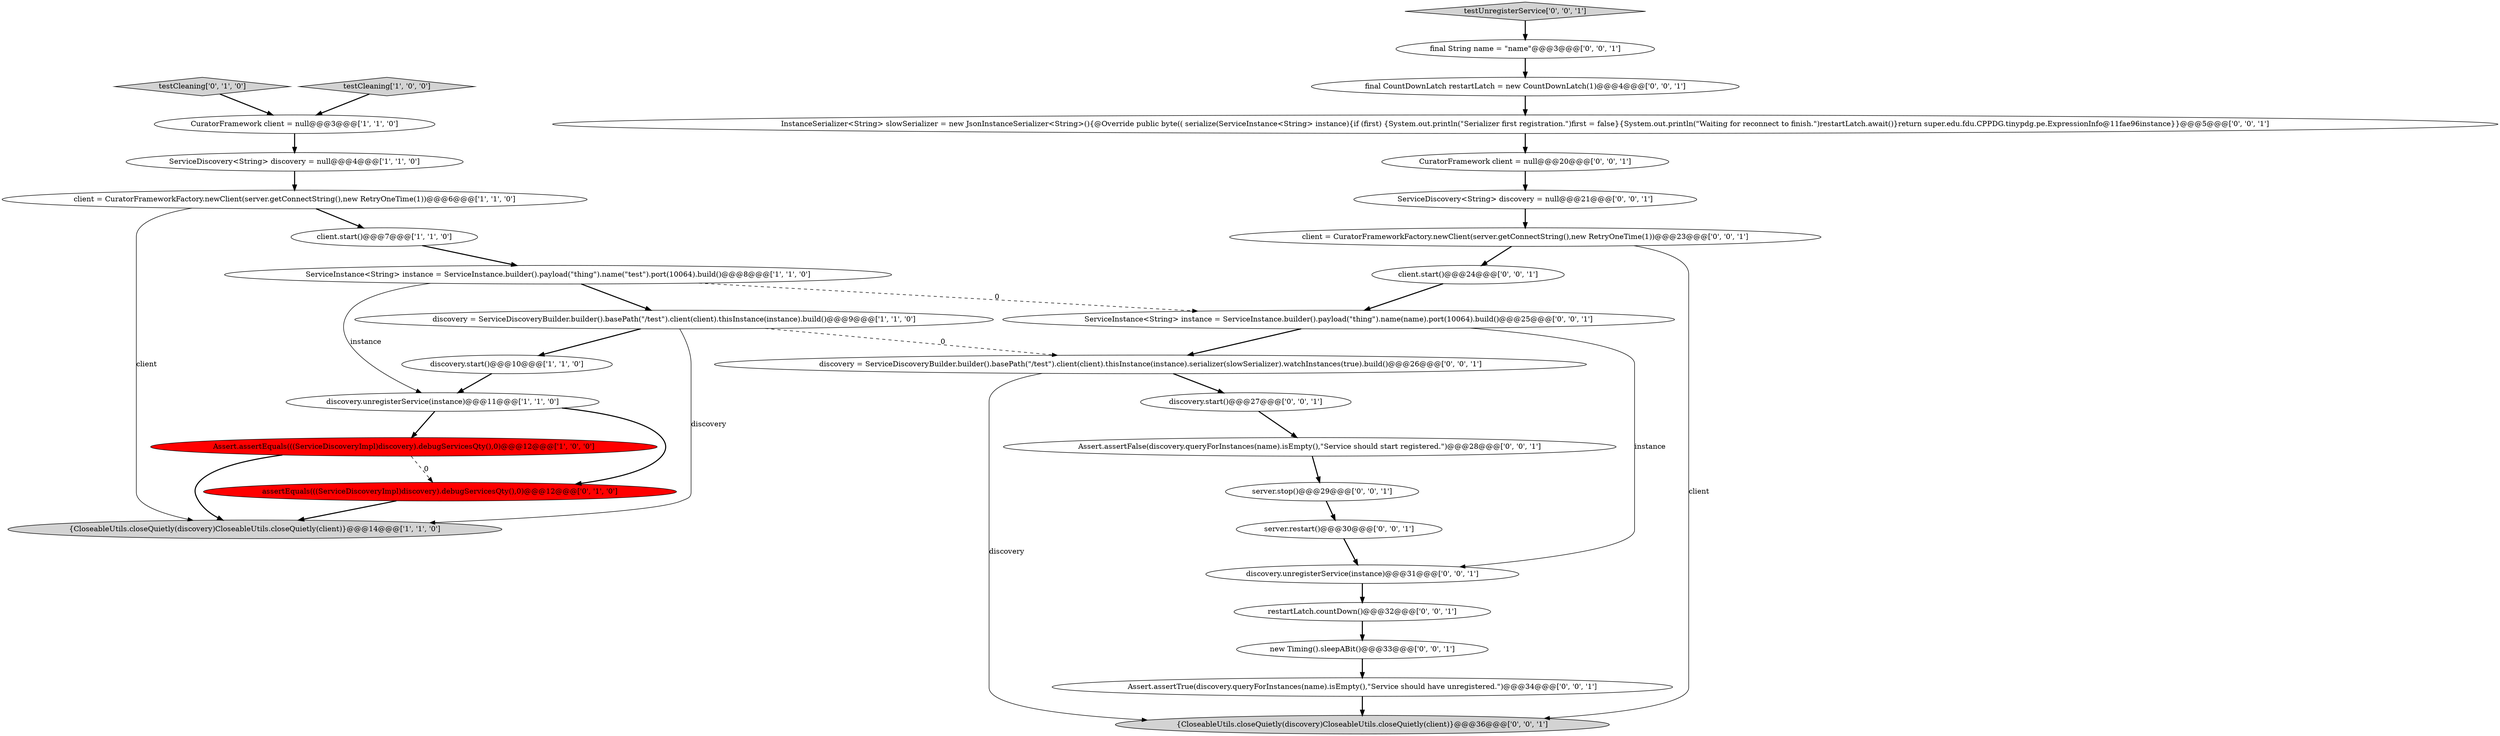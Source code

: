 digraph {
11 [style = filled, label = "assertEquals(((ServiceDiscoveryImpl)discovery).debugServicesQty(),0)@@@12@@@['0', '1', '0']", fillcolor = red, shape = ellipse image = "AAA1AAABBB2BBB"];
6 [style = filled, label = "ServiceDiscovery<String> discovery = null@@@4@@@['1', '1', '0']", fillcolor = white, shape = ellipse image = "AAA0AAABBB1BBB"];
19 [style = filled, label = "server.restart()@@@30@@@['0', '0', '1']", fillcolor = white, shape = ellipse image = "AAA0AAABBB3BBB"];
18 [style = filled, label = "restartLatch.countDown()@@@32@@@['0', '0', '1']", fillcolor = white, shape = ellipse image = "AAA0AAABBB3BBB"];
2 [style = filled, label = "discovery = ServiceDiscoveryBuilder.builder().basePath(\"/test\").client(client).thisInstance(instance).build()@@@9@@@['1', '1', '0']", fillcolor = white, shape = ellipse image = "AAA0AAABBB1BBB"];
0 [style = filled, label = "discovery.start()@@@10@@@['1', '1', '0']", fillcolor = white, shape = ellipse image = "AAA0AAABBB1BBB"];
27 [style = filled, label = "new Timing().sleepABit()@@@33@@@['0', '0', '1']", fillcolor = white, shape = ellipse image = "AAA0AAABBB3BBB"];
8 [style = filled, label = "Assert.assertEquals(((ServiceDiscoveryImpl)discovery).debugServicesQty(),0)@@@12@@@['1', '0', '0']", fillcolor = red, shape = ellipse image = "AAA1AAABBB1BBB"];
22 [style = filled, label = "discovery.unregisterService(instance)@@@31@@@['0', '0', '1']", fillcolor = white, shape = ellipse image = "AAA0AAABBB3BBB"];
10 [style = filled, label = "testCleaning['1', '0', '0']", fillcolor = lightgray, shape = diamond image = "AAA0AAABBB1BBB"];
17 [style = filled, label = "testUnregisterService['0', '0', '1']", fillcolor = lightgray, shape = diamond image = "AAA0AAABBB3BBB"];
13 [style = filled, label = "final CountDownLatch restartLatch = new CountDownLatch(1)@@@4@@@['0', '0', '1']", fillcolor = white, shape = ellipse image = "AAA0AAABBB3BBB"];
23 [style = filled, label = "ServiceDiscovery<String> discovery = null@@@21@@@['0', '0', '1']", fillcolor = white, shape = ellipse image = "AAA0AAABBB3BBB"];
16 [style = filled, label = "CuratorFramework client = null@@@20@@@['0', '0', '1']", fillcolor = white, shape = ellipse image = "AAA0AAABBB3BBB"];
24 [style = filled, label = "client = CuratorFrameworkFactory.newClient(server.getConnectString(),new RetryOneTime(1))@@@23@@@['0', '0', '1']", fillcolor = white, shape = ellipse image = "AAA0AAABBB3BBB"];
12 [style = filled, label = "testCleaning['0', '1', '0']", fillcolor = lightgray, shape = diamond image = "AAA0AAABBB2BBB"];
14 [style = filled, label = "discovery = ServiceDiscoveryBuilder.builder().basePath(\"/test\").client(client).thisInstance(instance).serializer(slowSerializer).watchInstances(true).build()@@@26@@@['0', '0', '1']", fillcolor = white, shape = ellipse image = "AAA0AAABBB3BBB"];
3 [style = filled, label = "ServiceInstance<String> instance = ServiceInstance.builder().payload(\"thing\").name(\"test\").port(10064).build()@@@8@@@['1', '1', '0']", fillcolor = white, shape = ellipse image = "AAA0AAABBB1BBB"];
21 [style = filled, label = "final String name = \"name\"@@@3@@@['0', '0', '1']", fillcolor = white, shape = ellipse image = "AAA0AAABBB3BBB"];
20 [style = filled, label = "ServiceInstance<String> instance = ServiceInstance.builder().payload(\"thing\").name(name).port(10064).build()@@@25@@@['0', '0', '1']", fillcolor = white, shape = ellipse image = "AAA0AAABBB3BBB"];
28 [style = filled, label = "Assert.assertFalse(discovery.queryForInstances(name).isEmpty(),\"Service should start registered.\")@@@28@@@['0', '0', '1']", fillcolor = white, shape = ellipse image = "AAA0AAABBB3BBB"];
26 [style = filled, label = "InstanceSerializer<String> slowSerializer = new JsonInstanceSerializer<String>(){@Override public byte(( serialize(ServiceInstance<String> instance){if (first) {System.out.println(\"Serializer first registration.\")first = false}{System.out.println(\"Waiting for reconnect to finish.\")restartLatch.await()}return super.edu.fdu.CPPDG.tinypdg.pe.ExpressionInfo@11fae96instance}}@@@5@@@['0', '0', '1']", fillcolor = white, shape = ellipse image = "AAA0AAABBB3BBB"];
15 [style = filled, label = "{CloseableUtils.closeQuietly(discovery)CloseableUtils.closeQuietly(client)}@@@36@@@['0', '0', '1']", fillcolor = lightgray, shape = ellipse image = "AAA0AAABBB3BBB"];
9 [style = filled, label = "client = CuratorFrameworkFactory.newClient(server.getConnectString(),new RetryOneTime(1))@@@6@@@['1', '1', '0']", fillcolor = white, shape = ellipse image = "AAA0AAABBB1BBB"];
5 [style = filled, label = "discovery.unregisterService(instance)@@@11@@@['1', '1', '0']", fillcolor = white, shape = ellipse image = "AAA0AAABBB1BBB"];
1 [style = filled, label = "client.start()@@@7@@@['1', '1', '0']", fillcolor = white, shape = ellipse image = "AAA0AAABBB1BBB"];
7 [style = filled, label = "CuratorFramework client = null@@@3@@@['1', '1', '0']", fillcolor = white, shape = ellipse image = "AAA0AAABBB1BBB"];
31 [style = filled, label = "server.stop()@@@29@@@['0', '0', '1']", fillcolor = white, shape = ellipse image = "AAA0AAABBB3BBB"];
25 [style = filled, label = "discovery.start()@@@27@@@['0', '0', '1']", fillcolor = white, shape = ellipse image = "AAA0AAABBB3BBB"];
4 [style = filled, label = "{CloseableUtils.closeQuietly(discovery)CloseableUtils.closeQuietly(client)}@@@14@@@['1', '1', '0']", fillcolor = lightgray, shape = ellipse image = "AAA0AAABBB1BBB"];
30 [style = filled, label = "client.start()@@@24@@@['0', '0', '1']", fillcolor = white, shape = ellipse image = "AAA0AAABBB3BBB"];
29 [style = filled, label = "Assert.assertTrue(discovery.queryForInstances(name).isEmpty(),\"Service should have unregistered.\")@@@34@@@['0', '0', '1']", fillcolor = white, shape = ellipse image = "AAA0AAABBB3BBB"];
5->8 [style = bold, label=""];
29->15 [style = bold, label=""];
25->28 [style = bold, label=""];
14->25 [style = bold, label=""];
30->20 [style = bold, label=""];
28->31 [style = bold, label=""];
11->4 [style = bold, label=""];
1->3 [style = bold, label=""];
14->15 [style = solid, label="discovery"];
20->14 [style = bold, label=""];
3->5 [style = solid, label="instance"];
16->23 [style = bold, label=""];
10->7 [style = bold, label=""];
12->7 [style = bold, label=""];
20->22 [style = solid, label="instance"];
24->30 [style = bold, label=""];
26->16 [style = bold, label=""];
23->24 [style = bold, label=""];
2->0 [style = bold, label=""];
22->18 [style = bold, label=""];
24->15 [style = solid, label="client"];
2->14 [style = dashed, label="0"];
3->2 [style = bold, label=""];
18->27 [style = bold, label=""];
13->26 [style = bold, label=""];
9->4 [style = solid, label="client"];
3->20 [style = dashed, label="0"];
7->6 [style = bold, label=""];
5->11 [style = bold, label=""];
8->4 [style = bold, label=""];
27->29 [style = bold, label=""];
6->9 [style = bold, label=""];
9->1 [style = bold, label=""];
8->11 [style = dashed, label="0"];
2->4 [style = solid, label="discovery"];
19->22 [style = bold, label=""];
17->21 [style = bold, label=""];
31->19 [style = bold, label=""];
0->5 [style = bold, label=""];
21->13 [style = bold, label=""];
}
